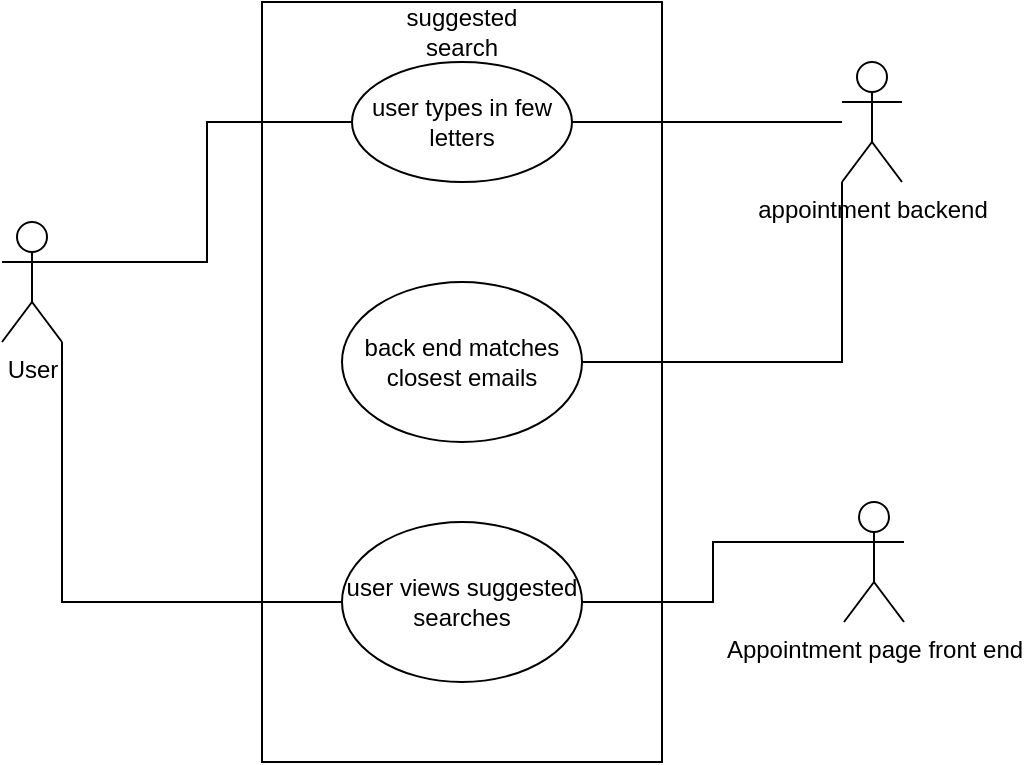 <mxfile version="21.2.8" type="device">
  <diagram name="Page-1" id="kyWeIiSW2GiNKq2zth9p">
    <mxGraphModel dx="544" dy="911" grid="1" gridSize="10" guides="1" tooltips="1" connect="1" arrows="1" fold="1" page="1" pageScale="1" pageWidth="850" pageHeight="1100" math="0" shadow="0">
      <root>
        <mxCell id="0" />
        <mxCell id="1" parent="0" />
        <mxCell id="vQMkIkaMRiZeIvOiWGSW-1" value="User" style="shape=umlActor;verticalLabelPosition=bottom;verticalAlign=top;html=1;" vertex="1" parent="1">
          <mxGeometry x="60" y="290" width="30" height="60" as="geometry" />
        </mxCell>
        <mxCell id="vQMkIkaMRiZeIvOiWGSW-3" value="" style="rounded=0;whiteSpace=wrap;html=1;" vertex="1" parent="1">
          <mxGeometry x="190" y="180" width="200" height="380" as="geometry" />
        </mxCell>
        <mxCell id="vQMkIkaMRiZeIvOiWGSW-5" value="suggested search" style="text;html=1;strokeColor=none;fillColor=none;align=center;verticalAlign=middle;whiteSpace=wrap;rounded=0;" vertex="1" parent="1">
          <mxGeometry x="260" y="180" width="60" height="30" as="geometry" />
        </mxCell>
        <mxCell id="vQMkIkaMRiZeIvOiWGSW-9" value="user types in few letters" style="ellipse;whiteSpace=wrap;html=1;" vertex="1" parent="1">
          <mxGeometry x="235" y="210" width="110" height="60" as="geometry" />
        </mxCell>
        <mxCell id="vQMkIkaMRiZeIvOiWGSW-12" style="edgeStyle=orthogonalEdgeStyle;rounded=0;orthogonalLoop=1;jettySize=auto;html=1;entryX=1;entryY=0.5;entryDx=0;entryDy=0;endArrow=none;endFill=0;" edge="1" parent="1" source="vQMkIkaMRiZeIvOiWGSW-10" target="vQMkIkaMRiZeIvOiWGSW-9">
          <mxGeometry relative="1" as="geometry" />
        </mxCell>
        <mxCell id="vQMkIkaMRiZeIvOiWGSW-13" style="edgeStyle=orthogonalEdgeStyle;rounded=0;orthogonalLoop=1;jettySize=auto;html=1;exitX=0;exitY=1;exitDx=0;exitDy=0;exitPerimeter=0;entryX=1;entryY=0.5;entryDx=0;entryDy=0;endArrow=none;endFill=0;" edge="1" parent="1" source="vQMkIkaMRiZeIvOiWGSW-10" target="vQMkIkaMRiZeIvOiWGSW-11">
          <mxGeometry relative="1" as="geometry" />
        </mxCell>
        <mxCell id="vQMkIkaMRiZeIvOiWGSW-10" value="appointment backend" style="shape=umlActor;verticalLabelPosition=bottom;verticalAlign=top;html=1;outlineConnect=0;" vertex="1" parent="1">
          <mxGeometry x="480" y="210" width="30" height="60" as="geometry" />
        </mxCell>
        <mxCell id="vQMkIkaMRiZeIvOiWGSW-11" value="back end matches closest emails" style="ellipse;whiteSpace=wrap;html=1;" vertex="1" parent="1">
          <mxGeometry x="230" y="320" width="120" height="80" as="geometry" />
        </mxCell>
        <mxCell id="vQMkIkaMRiZeIvOiWGSW-14" value="user views suggested searches" style="ellipse;whiteSpace=wrap;html=1;" vertex="1" parent="1">
          <mxGeometry x="230" y="440" width="120" height="80" as="geometry" />
        </mxCell>
        <mxCell id="vQMkIkaMRiZeIvOiWGSW-15" style="edgeStyle=orthogonalEdgeStyle;rounded=0;orthogonalLoop=1;jettySize=auto;html=1;exitX=1;exitY=0.333;exitDx=0;exitDy=0;exitPerimeter=0;entryX=0;entryY=0.5;entryDx=0;entryDy=0;endArrow=none;endFill=0;" edge="1" parent="1" source="vQMkIkaMRiZeIvOiWGSW-1" target="vQMkIkaMRiZeIvOiWGSW-9">
          <mxGeometry relative="1" as="geometry" />
        </mxCell>
        <mxCell id="vQMkIkaMRiZeIvOiWGSW-16" style="edgeStyle=orthogonalEdgeStyle;rounded=0;orthogonalLoop=1;jettySize=auto;html=1;exitX=1;exitY=1;exitDx=0;exitDy=0;exitPerimeter=0;entryX=0;entryY=0.5;entryDx=0;entryDy=0;endArrow=none;endFill=0;" edge="1" parent="1" source="vQMkIkaMRiZeIvOiWGSW-1" target="vQMkIkaMRiZeIvOiWGSW-14">
          <mxGeometry relative="1" as="geometry" />
        </mxCell>
        <mxCell id="vQMkIkaMRiZeIvOiWGSW-19" style="edgeStyle=orthogonalEdgeStyle;rounded=0;orthogonalLoop=1;jettySize=auto;html=1;exitX=0;exitY=0.333;exitDx=0;exitDy=0;exitPerimeter=0;entryX=1;entryY=0.5;entryDx=0;entryDy=0;endArrow=none;endFill=0;" edge="1" parent="1" source="vQMkIkaMRiZeIvOiWGSW-18" target="vQMkIkaMRiZeIvOiWGSW-14">
          <mxGeometry relative="1" as="geometry" />
        </mxCell>
        <mxCell id="vQMkIkaMRiZeIvOiWGSW-18" value="Appointment page front end" style="shape=umlActor;verticalLabelPosition=bottom;verticalAlign=top;html=1;outlineConnect=0;" vertex="1" parent="1">
          <mxGeometry x="481" y="430" width="30" height="60" as="geometry" />
        </mxCell>
      </root>
    </mxGraphModel>
  </diagram>
</mxfile>
